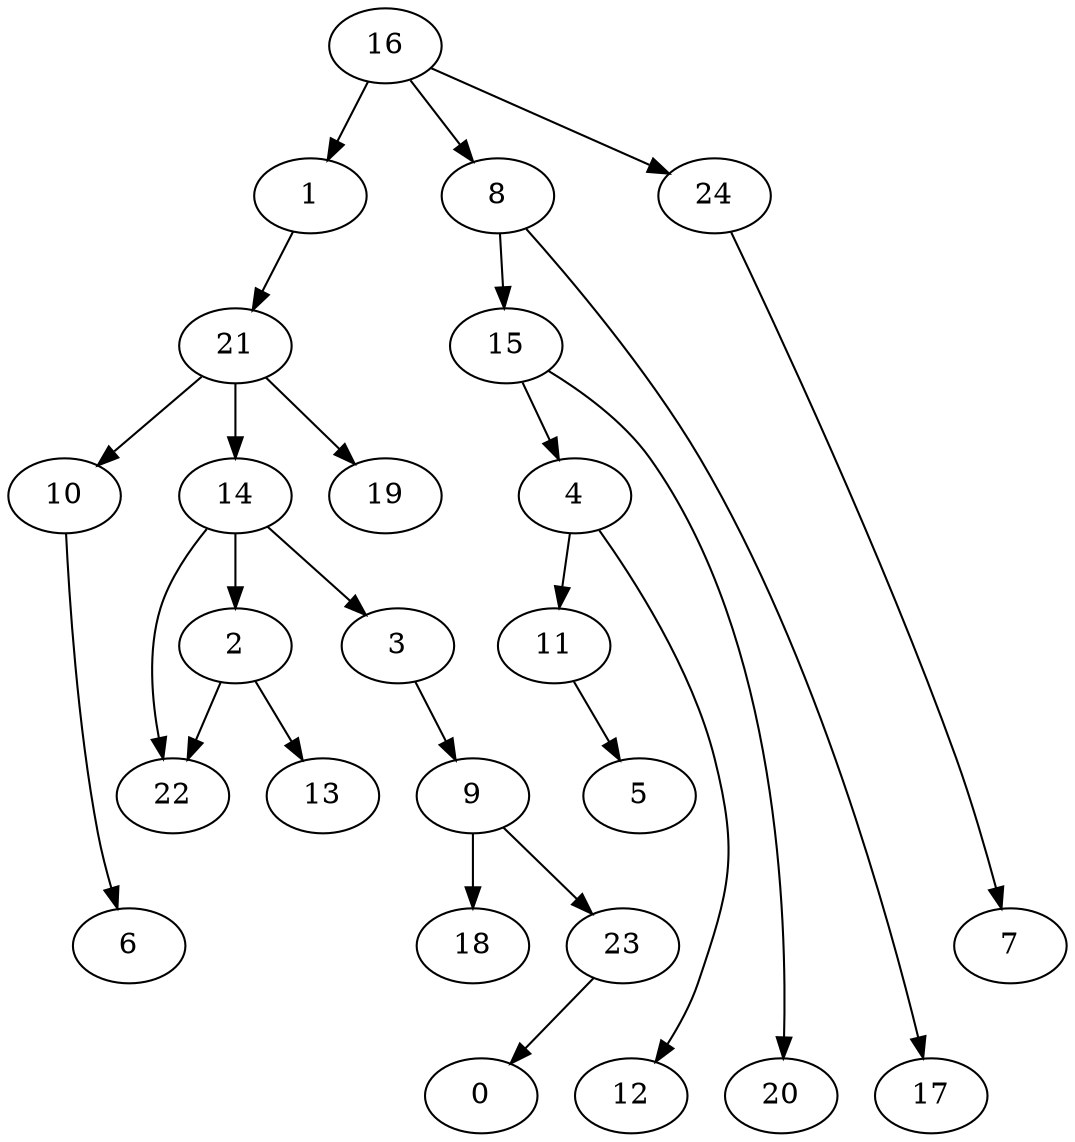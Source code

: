 digraph G {
    1;
    21;
    10;
    14;
    19;
    6;
    2;
    22;
    3;
    13;
    9;
    18;
    23;
    0;
    4;
    11;
    12;
    5;
    8;
    15;
    17;
    20;
    16;
    24;
    7;
    1 -> 21 [weight=0];
    21 -> 10 [weight=0];
    21 -> 14 [weight=3];
    21 -> 19 [weight=2];
    10 -> 6 [weight=0];
    14 -> 2 [weight=1];
    14 -> 22 [weight=0];
    14 -> 3 [weight=0];
    2 -> 13 [weight=0];
    2 -> 22 [weight=0];
    3 -> 9 [weight=0];
    9 -> 18 [weight=3];
    9 -> 23 [weight=0];
    23 -> 0 [weight=0];
    4 -> 11 [weight=0];
    4 -> 12 [weight=0];
    11 -> 5 [weight=0];
    8 -> 15 [weight=0];
    8 -> 17 [weight=0];
    15 -> 4 [weight=0];
    15 -> 20 [weight=0];
    16 -> 1 [weight=0];
    16 -> 8 [weight=0];
    16 -> 24 [weight=0];
    24 -> 7 [weight=0];
}
